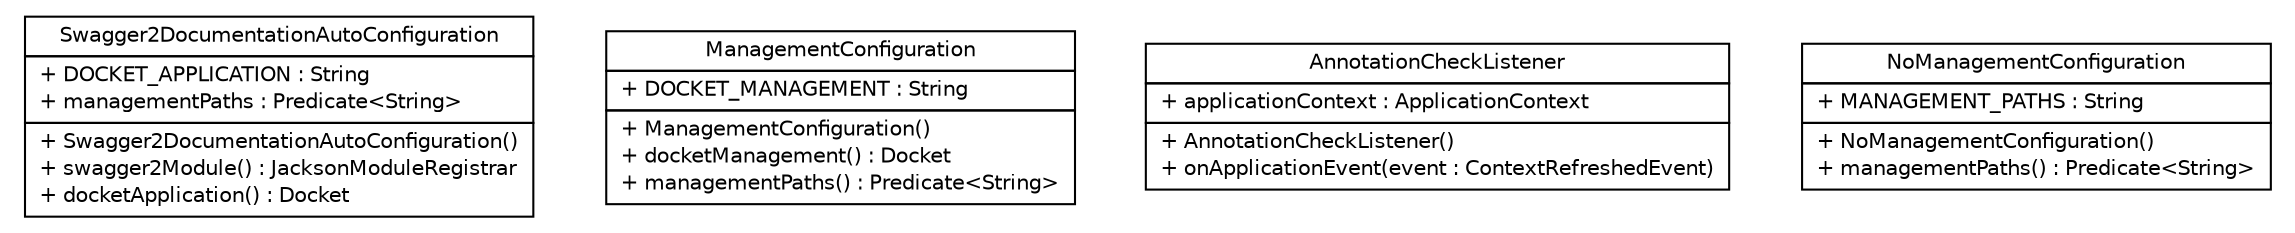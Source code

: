 #!/usr/local/bin/dot
#
# Class diagram 
# Generated by UMLGraph version R5_6-24-gf6e263 (http://www.umlgraph.org/)
#

digraph G {
	edge [fontname="Helvetica",fontsize=10,labelfontname="Helvetica",labelfontsize=10];
	node [fontname="Helvetica",fontsize=10,shape=plaintext];
	nodesep=0.25;
	ranksep=0.5;
	// cn.home1.oss.lib.swagger.starter.Swagger2DocumentationAutoConfiguration
	c0 [label=<<table title="cn.home1.oss.lib.swagger.starter.Swagger2DocumentationAutoConfiguration" border="0" cellborder="1" cellspacing="0" cellpadding="2" port="p" href="./Swagger2DocumentationAutoConfiguration.html">
		<tr><td><table border="0" cellspacing="0" cellpadding="1">
<tr><td align="center" balign="center"> Swagger2DocumentationAutoConfiguration </td></tr>
		</table></td></tr>
		<tr><td><table border="0" cellspacing="0" cellpadding="1">
<tr><td align="left" balign="left"> + DOCKET_APPLICATION : String </td></tr>
<tr><td align="left" balign="left"> + managementPaths : Predicate&lt;String&gt; </td></tr>
		</table></td></tr>
		<tr><td><table border="0" cellspacing="0" cellpadding="1">
<tr><td align="left" balign="left"> + Swagger2DocumentationAutoConfiguration() </td></tr>
<tr><td align="left" balign="left"> + swagger2Module() : JacksonModuleRegistrar </td></tr>
<tr><td align="left" balign="left"> + docketApplication() : Docket </td></tr>
		</table></td></tr>
		</table>>, URL="./Swagger2DocumentationAutoConfiguration.html", fontname="Helvetica", fontcolor="black", fontsize=10.0];
	// cn.home1.oss.lib.swagger.starter.ManagementConfiguration
	c1 [label=<<table title="cn.home1.oss.lib.swagger.starter.ManagementConfiguration" border="0" cellborder="1" cellspacing="0" cellpadding="2" port="p" href="./ManagementConfiguration.html">
		<tr><td><table border="0" cellspacing="0" cellpadding="1">
<tr><td align="center" balign="center"> ManagementConfiguration </td></tr>
		</table></td></tr>
		<tr><td><table border="0" cellspacing="0" cellpadding="1">
<tr><td align="left" balign="left"> + DOCKET_MANAGEMENT : String </td></tr>
		</table></td></tr>
		<tr><td><table border="0" cellspacing="0" cellpadding="1">
<tr><td align="left" balign="left"> + ManagementConfiguration() </td></tr>
<tr><td align="left" balign="left"> + docketManagement() : Docket </td></tr>
<tr><td align="left" balign="left"> + managementPaths() : Predicate&lt;String&gt; </td></tr>
		</table></td></tr>
		</table>>, URL="./ManagementConfiguration.html", fontname="Helvetica", fontcolor="black", fontsize=10.0];
	// cn.home1.oss.lib.swagger.starter.AnnotationCheckListener
	c2 [label=<<table title="cn.home1.oss.lib.swagger.starter.AnnotationCheckListener" border="0" cellborder="1" cellspacing="0" cellpadding="2" port="p" href="./AnnotationCheckListener.html">
		<tr><td><table border="0" cellspacing="0" cellpadding="1">
<tr><td align="center" balign="center"> AnnotationCheckListener </td></tr>
		</table></td></tr>
		<tr><td><table border="0" cellspacing="0" cellpadding="1">
<tr><td align="left" balign="left"> + applicationContext : ApplicationContext </td></tr>
		</table></td></tr>
		<tr><td><table border="0" cellspacing="0" cellpadding="1">
<tr><td align="left" balign="left"> + AnnotationCheckListener() </td></tr>
<tr><td align="left" balign="left"> + onApplicationEvent(event : ContextRefreshedEvent) </td></tr>
		</table></td></tr>
		</table>>, URL="./AnnotationCheckListener.html", fontname="Helvetica", fontcolor="black", fontsize=10.0];
	// cn.home1.oss.lib.swagger.starter.NoManagementConfiguration
	c3 [label=<<table title="cn.home1.oss.lib.swagger.starter.NoManagementConfiguration" border="0" cellborder="1" cellspacing="0" cellpadding="2" port="p" href="./NoManagementConfiguration.html">
		<tr><td><table border="0" cellspacing="0" cellpadding="1">
<tr><td align="center" balign="center"> NoManagementConfiguration </td></tr>
		</table></td></tr>
		<tr><td><table border="0" cellspacing="0" cellpadding="1">
<tr><td align="left" balign="left"> + MANAGEMENT_PATHS : String </td></tr>
		</table></td></tr>
		<tr><td><table border="0" cellspacing="0" cellpadding="1">
<tr><td align="left" balign="left"> + NoManagementConfiguration() </td></tr>
<tr><td align="left" balign="left"> + managementPaths() : Predicate&lt;String&gt; </td></tr>
		</table></td></tr>
		</table>>, URL="./NoManagementConfiguration.html", fontname="Helvetica", fontcolor="black", fontsize=10.0];
}

